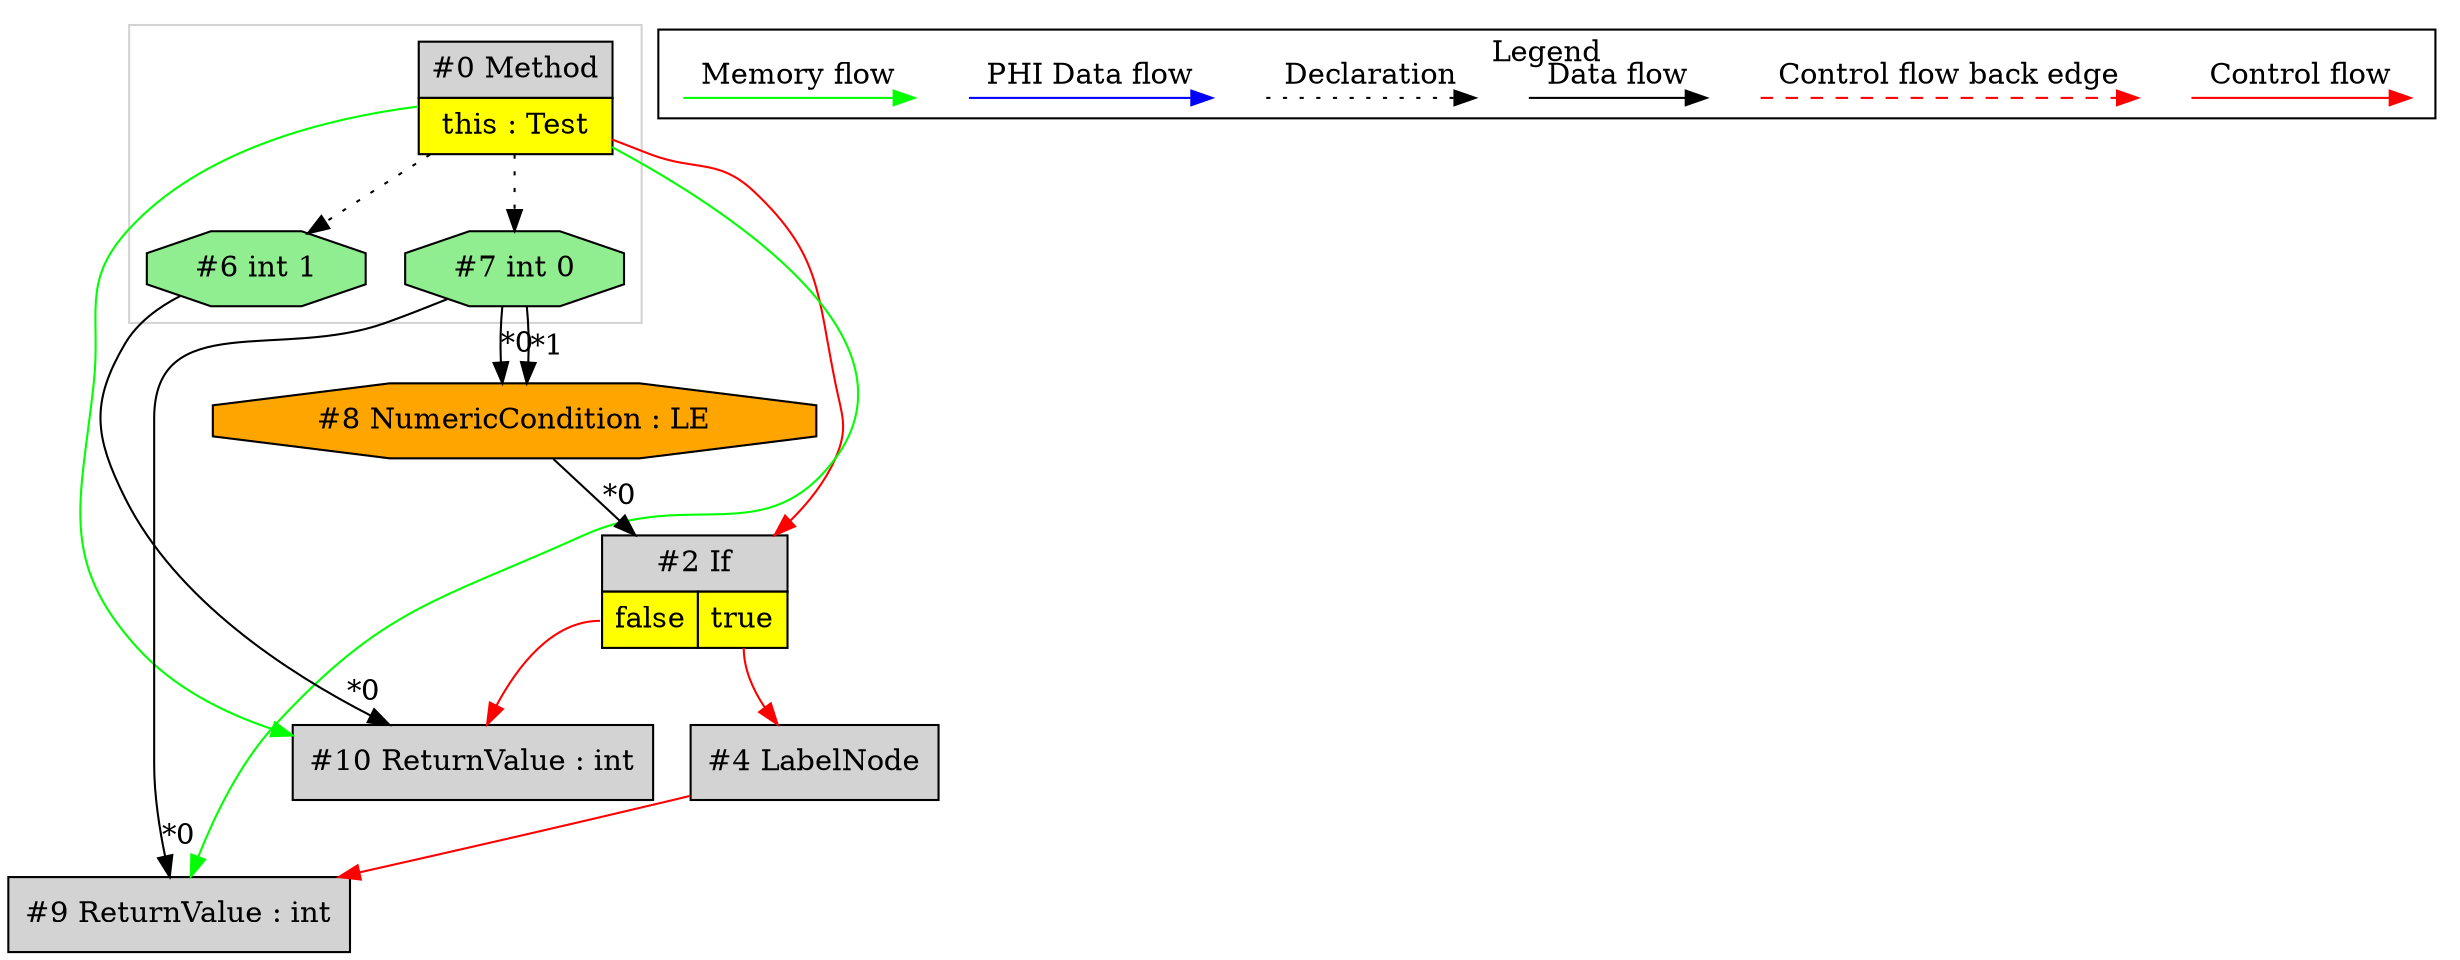 digraph {
 ordering="in";
 node0[margin="0", label=<<table border="0" cellborder="1" cellspacing="0" cellpadding="5"><tr><td colspan="1">#0 Method</td></tr><tr><td port="prj1" bgcolor="yellow">this : Test</td></tr></table>>,shape=none, fillcolor=lightgrey, style=filled];
 node10[label="#10 ReturnValue : int",shape=box, fillcolor=lightgrey, style=filled];
 node6 -> node10[headlabel="*0", labeldistance=2];
 node2:prj5 -> node10[labeldistance=2, color=red, fontcolor=red];
 node0 -> node10[labeldistance=2, color=green, constraint=false];
 node2[margin="0", label=<<table border="0" cellborder="1" cellspacing="0" cellpadding="5"><tr><td colspan="2">#2 If</td></tr><tr><td port="prj5" bgcolor="yellow">false</td><td port="prj3" bgcolor="yellow">true</td></tr></table>>,shape=none, fillcolor=lightgrey, style=filled];
 node8 -> node2[headlabel="*0", labeldistance=2];
 node0 -> node2[labeldistance=2, color=red, fontcolor=red];
 node8[label="#8 NumericCondition : LE",shape=octagon, fillcolor=orange, style=filled];
 node7 -> node8[headlabel="*0", labeldistance=2];
 node7 -> node8[headlabel="*1", labeldistance=2];
 node7[label="#7 int 0",shape=octagon, fillcolor=lightgreen, style=filled];
 node0 -> node7[style=dotted];
 node9[label="#9 ReturnValue : int",shape=box, fillcolor=lightgrey, style=filled];
 node7 -> node9[headlabel="*0", labeldistance=2];
 node4 -> node9[labeldistance=2, color=red, fontcolor=red];
 node0 -> node9[labeldistance=2, color=green, constraint=false];
 node4[label="#4 LabelNode",shape=box, fillcolor=lightgrey, style=filled];
 node2:prj3 -> node4[labeldistance=2, color=red, fontcolor=red];
 node6[label="#6 int 1",shape=octagon, fillcolor=lightgreen, style=filled];
 node0 -> node6[style=dotted];
 subgraph cluster_0 {
  color=lightgray;
  node0;
  node6;
  node7;
 }
 subgraph cluster_000 {
  label = "Legend";
  node [shape=point]
  {
   rank=same;
   c0 [style = invis];
   c1 [style = invis];
   c2 [style = invis];
   c3 [style = invis];
   d0 [style = invis];
   d1 [style = invis];
   d2 [style = invis];
   d3 [style = invis];
   d4 [style = invis];
   d5 [style = invis];
   d6 [style = invis];
   d7 [style = invis];
  }
  c0 -> c1 [label="Control flow", style=solid, color=red]
  c2 -> c3 [label="Control flow back edge", style=dashed, color=red]
  d0 -> d1 [label="Data flow"]
  d2 -> d3 [label="Declaration", style=dotted]
  d4 -> d5 [label="PHI Data flow", color=blue]
  d6 -> d7 [label="Memory flow", color=green]
 }

}
